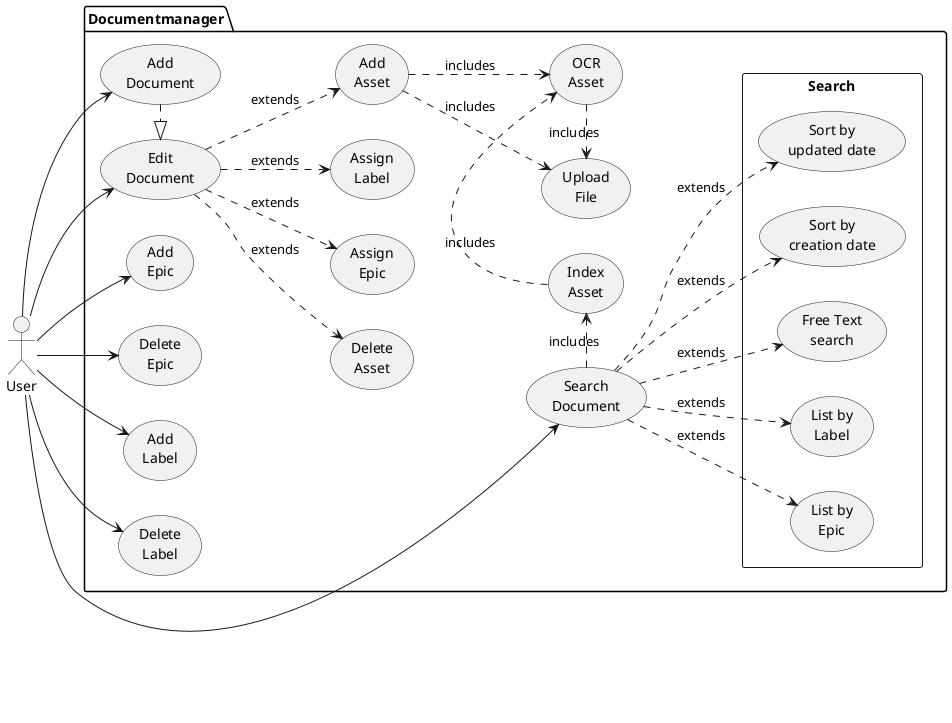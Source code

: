 @startuml usecase
left to right direction
actor User as u

package Documentmanager {
    (Search\nDocument) as searchDoc
    (Edit\nDocument) as editDoc
    (Add\nDocument) as addDoc
    (Add\nAsset) as addAss
    (Delete\nAsset) as delAss
    (Assign\nEpic) as assignEp
    (Add\nEpic) as addEp
    (Delete\nEpic) as delEp
    (Add\nLabel) as addLa
    (Delete\nLabel) as delLa
    (Assign\nLabel) as assignLa
    (Upload\nFile) as upFi
    (Index\nAsset) as inAss
    (OCR\nAsset) as ocrAss

    rectangle Search as s {
        (List by\nEpic) as liEp
        (List by\nLabel) as liLa
        (Free Text\nsearch) as frSearch
        (Sort by\ncreation date) as soCreationDate
        (Sort by\nupdated date) as soUpdateDate
    }
}

u --> searchDoc
u --> addDoc
u --> addLa
u --> addEp
u --> delLa
u --> delEp
u --> editDoc

editDoc ..> assignEp: extends
editDoc ..> assignLa: extends
editDoc ..> addAss: extends
editDoc ..> delAss: extends
addDoc .|> editDoc

addAss ..> upFi: includes
addAss ..> ocrAss: includes
inAss .> ocrAss: includes
ocrAss .> upFi: includes
searchDoc .> inAss: includes

searchDoc ..> liEp: extends
searchDoc ..> liLa: extends
searchDoc ..> frSearch: extends
searchDoc ..> soCreationDate: extends
searchDoc ..> soUpdateDate: extends

@enduml
